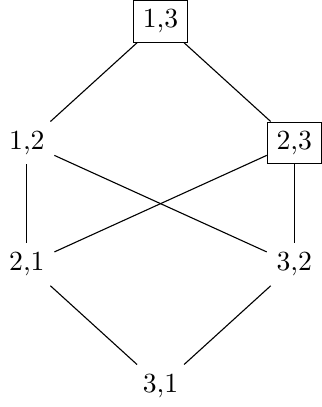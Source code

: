 \documentclass[tikz]{standalone}
\usetikzlibrary{positioning}
\begin{document}
\begin{tikzpicture}
    \node[draw] (13) at (0,0) {1,3};
    \node (12) [below left=of 13] {1,2};
    \node[draw] (23) [below right=of 13] {2,3};
    \node (21) [below=of 12] {2,1};
    \node (32) [below=of 23] {3,2};
    \node (31) [below right=of 21] {3,1};

    \foreach \Source/\Target in {%
        13/12,
        13/23,
        12/21,
        12/32,
        23/21,
        23/32,
        21/31,
        32/31%
        }
        \draw (\Source) to (\Target);
\end{tikzpicture}
\end{document}
